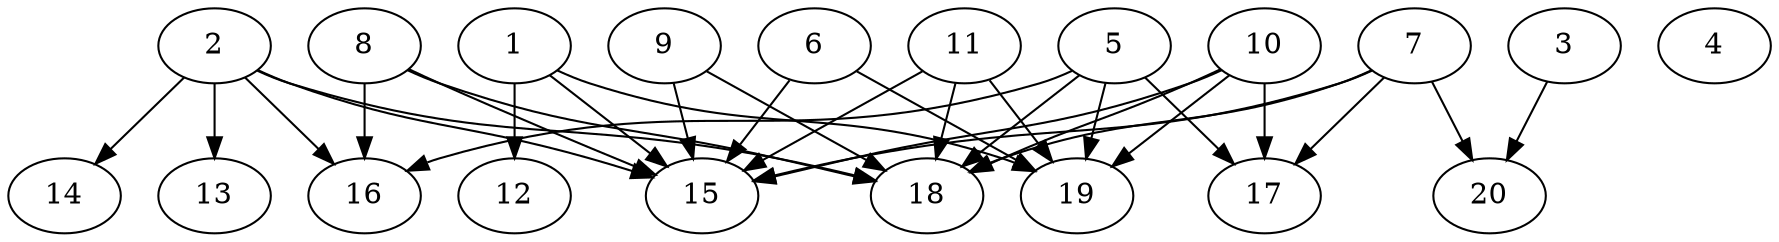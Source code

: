 // DAG automatically generated by daggen at Tue Jul 23 14:34:09 2019
// ./daggen --dot -n 20 --ccr 0.5 --fat 0.7 --regular 0.5 --density 0.8 --mindata 5242880 --maxdata 52428800 
digraph G {
  1 [size="49717248", alpha="0.01", expect_size="24858624"] 
  1 -> 12 [size ="24858624"]
  1 -> 15 [size ="24858624"]
  1 -> 19 [size ="24858624"]
  2 [size="24356864", alpha="0.13", expect_size="12178432"] 
  2 -> 13 [size ="12178432"]
  2 -> 14 [size ="12178432"]
  2 -> 15 [size ="12178432"]
  2 -> 16 [size ="12178432"]
  2 -> 18 [size ="12178432"]
  3 [size="61140992", alpha="0.08", expect_size="30570496"] 
  3 -> 20 [size ="30570496"]
  4 [size="12525568", alpha="0.02", expect_size="6262784"] 
  5 [size="26875904", alpha="0.14", expect_size="13437952"] 
  5 -> 16 [size ="13437952"]
  5 -> 17 [size ="13437952"]
  5 -> 18 [size ="13437952"]
  5 -> 19 [size ="13437952"]
  6 [size="41674752", alpha="0.17", expect_size="20837376"] 
  6 -> 15 [size ="20837376"]
  6 -> 19 [size ="20837376"]
  7 [size="53639168", alpha="0.20", expect_size="26819584"] 
  7 -> 15 [size ="26819584"]
  7 -> 17 [size ="26819584"]
  7 -> 18 [size ="26819584"]
  7 -> 20 [size ="26819584"]
  8 [size="79065088", alpha="0.16", expect_size="39532544"] 
  8 -> 15 [size ="39532544"]
  8 -> 16 [size ="39532544"]
  8 -> 18 [size ="39532544"]
  9 [size="90116096", alpha="0.09", expect_size="45058048"] 
  9 -> 15 [size ="45058048"]
  9 -> 18 [size ="45058048"]
  10 [size="77453312", alpha="0.08", expect_size="38726656"] 
  10 -> 15 [size ="38726656"]
  10 -> 17 [size ="38726656"]
  10 -> 18 [size ="38726656"]
  10 -> 19 [size ="38726656"]
  11 [size="75442176", alpha="0.20", expect_size="37721088"] 
  11 -> 15 [size ="37721088"]
  11 -> 18 [size ="37721088"]
  11 -> 19 [size ="37721088"]
  12 [size="78469120", alpha="0.05", expect_size="39234560"] 
  13 [size="46589952", alpha="0.15", expect_size="23294976"] 
  14 [size="86278144", alpha="0.16", expect_size="43139072"] 
  15 [size="96983040", alpha="0.06", expect_size="48491520"] 
  16 [size="66967552", alpha="0.09", expect_size="33483776"] 
  17 [size="52873216", alpha="0.07", expect_size="26436608"] 
  18 [size="52449280", alpha="0.06", expect_size="26224640"] 
  19 [size="33075200", alpha="0.04", expect_size="16537600"] 
  20 [size="74201088", alpha="0.03", expect_size="37100544"] 
}
